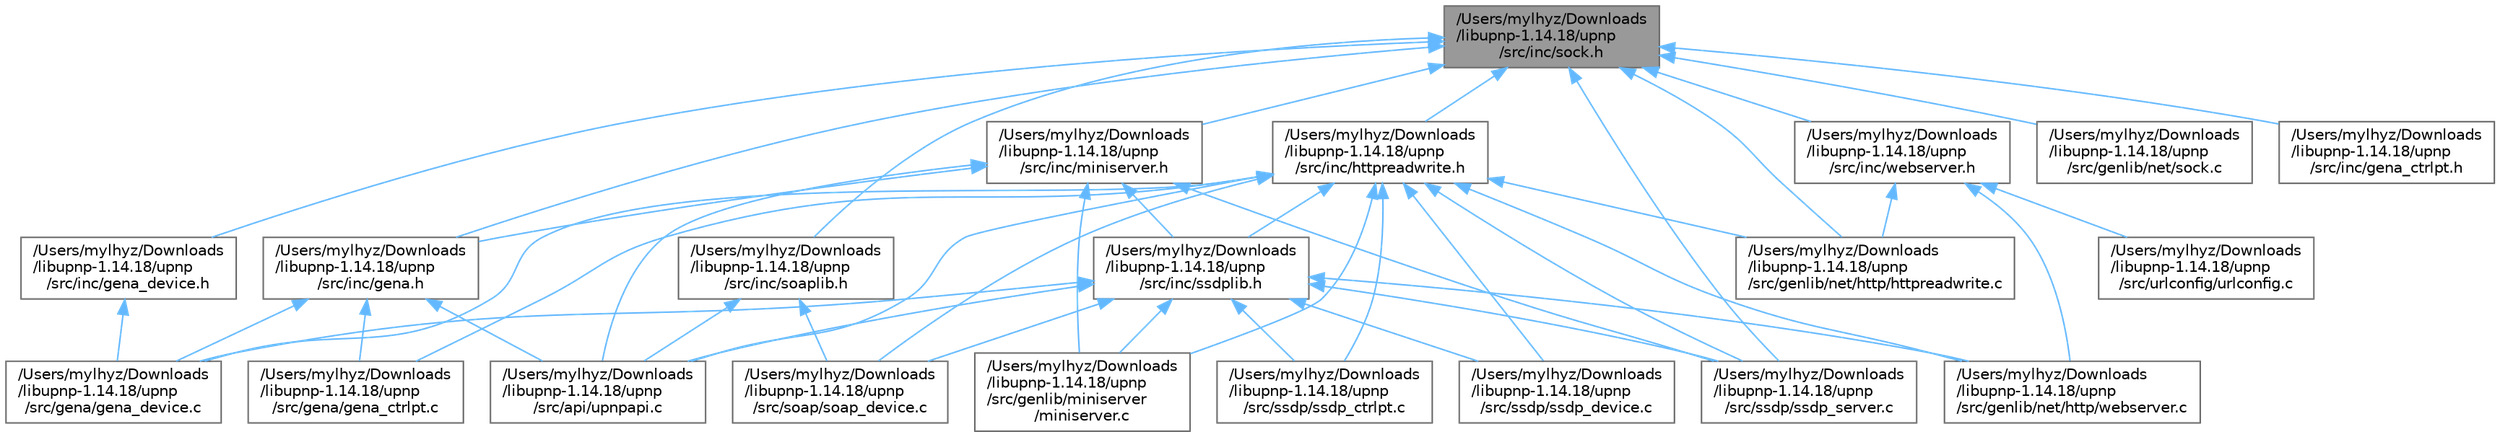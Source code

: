 digraph "/Users/mylhyz/Downloads/libupnp-1.14.18/upnp/src/inc/sock.h"
{
 // LATEX_PDF_SIZE
  bgcolor="transparent";
  edge [fontname=Helvetica,fontsize=10,labelfontname=Helvetica,labelfontsize=10];
  node [fontname=Helvetica,fontsize=10,shape=box,height=0.2,width=0.4];
  Node1 [id="Node000001",label="/Users/mylhyz/Downloads\l/libupnp-1.14.18/upnp\l/src/inc/sock.h",height=0.2,width=0.4,color="gray40", fillcolor="grey60", style="filled", fontcolor="black",tooltip=" "];
  Node1 -> Node2 [id="edge1_Node000001_Node000002",dir="back",color="steelblue1",style="solid",tooltip=" "];
  Node2 [id="Node000002",label="/Users/mylhyz/Downloads\l/libupnp-1.14.18/upnp\l/src/genlib/net/http/httpreadwrite.c",height=0.2,width=0.4,color="grey40", fillcolor="white", style="filled",URL="$httpreadwrite_8c.html",tooltip=" "];
  Node1 -> Node3 [id="edge2_Node000001_Node000003",dir="back",color="steelblue1",style="solid",tooltip=" "];
  Node3 [id="Node000003",label="/Users/mylhyz/Downloads\l/libupnp-1.14.18/upnp\l/src/genlib/net/sock.c",height=0.2,width=0.4,color="grey40", fillcolor="white", style="filled",URL="$sock_8c.html",tooltip="Implements the sockets functionality."];
  Node1 -> Node4 [id="edge3_Node000001_Node000004",dir="back",color="steelblue1",style="solid",tooltip=" "];
  Node4 [id="Node000004",label="/Users/mylhyz/Downloads\l/libupnp-1.14.18/upnp\l/src/inc/gena.h",height=0.2,width=0.4,color="grey40", fillcolor="white", style="filled",URL="$gena_8h.html",tooltip=" "];
  Node4 -> Node5 [id="edge4_Node000004_Node000005",dir="back",color="steelblue1",style="solid",tooltip=" "];
  Node5 [id="Node000005",label="/Users/mylhyz/Downloads\l/libupnp-1.14.18/upnp\l/src/api/upnpapi.c",height=0.2,width=0.4,color="grey40", fillcolor="white", style="filled",URL="$upnpapi_8c.html",tooltip=" "];
  Node4 -> Node6 [id="edge5_Node000004_Node000006",dir="back",color="steelblue1",style="solid",tooltip=" "];
  Node6 [id="Node000006",label="/Users/mylhyz/Downloads\l/libupnp-1.14.18/upnp\l/src/gena/gena_ctrlpt.c",height=0.2,width=0.4,color="grey40", fillcolor="white", style="filled",URL="$gena__ctrlpt_8c.html",tooltip=" "];
  Node4 -> Node7 [id="edge6_Node000004_Node000007",dir="back",color="steelblue1",style="solid",tooltip=" "];
  Node7 [id="Node000007",label="/Users/mylhyz/Downloads\l/libupnp-1.14.18/upnp\l/src/gena/gena_device.c",height=0.2,width=0.4,color="grey40", fillcolor="white", style="filled",URL="$gena__device_8c.html",tooltip=" "];
  Node1 -> Node8 [id="edge7_Node000001_Node000008",dir="back",color="steelblue1",style="solid",tooltip=" "];
  Node8 [id="Node000008",label="/Users/mylhyz/Downloads\l/libupnp-1.14.18/upnp\l/src/inc/gena_ctrlpt.h",height=0.2,width=0.4,color="grey40", fillcolor="white", style="filled",URL="$gena__ctrlpt_8h.html",tooltip=" "];
  Node1 -> Node9 [id="edge8_Node000001_Node000009",dir="back",color="steelblue1",style="solid",tooltip=" "];
  Node9 [id="Node000009",label="/Users/mylhyz/Downloads\l/libupnp-1.14.18/upnp\l/src/inc/gena_device.h",height=0.2,width=0.4,color="grey40", fillcolor="white", style="filled",URL="$gena__device_8h.html",tooltip=" "];
  Node9 -> Node7 [id="edge9_Node000009_Node000007",dir="back",color="steelblue1",style="solid",tooltip=" "];
  Node1 -> Node10 [id="edge10_Node000001_Node000010",dir="back",color="steelblue1",style="solid",tooltip=" "];
  Node10 [id="Node000010",label="/Users/mylhyz/Downloads\l/libupnp-1.14.18/upnp\l/src/inc/httpreadwrite.h",height=0.2,width=0.4,color="grey40", fillcolor="white", style="filled",URL="$httpreadwrite_8h_source.html",tooltip=" "];
  Node10 -> Node5 [id="edge11_Node000010_Node000005",dir="back",color="steelblue1",style="solid",tooltip=" "];
  Node10 -> Node6 [id="edge12_Node000010_Node000006",dir="back",color="steelblue1",style="solid",tooltip=" "];
  Node10 -> Node7 [id="edge13_Node000010_Node000007",dir="back",color="steelblue1",style="solid",tooltip=" "];
  Node10 -> Node11 [id="edge14_Node000010_Node000011",dir="back",color="steelblue1",style="solid",tooltip=" "];
  Node11 [id="Node000011",label="/Users/mylhyz/Downloads\l/libupnp-1.14.18/upnp\l/src/genlib/miniserver\l/miniserver.c",height=0.2,width=0.4,color="grey40", fillcolor="white", style="filled",URL="$miniserver_8c.html",tooltip="Implements the functionality and utility functions used by the Miniserver module."];
  Node10 -> Node2 [id="edge15_Node000010_Node000002",dir="back",color="steelblue1",style="solid",tooltip=" "];
  Node10 -> Node12 [id="edge16_Node000010_Node000012",dir="back",color="steelblue1",style="solid",tooltip=" "];
  Node12 [id="Node000012",label="/Users/mylhyz/Downloads\l/libupnp-1.14.18/upnp\l/src/genlib/net/http/webserver.c",height=0.2,width=0.4,color="grey40", fillcolor="white", style="filled",URL="$webserver_8c.html",tooltip="Defines the Web Server and has functions to carry out operations of the Web Server."];
  Node10 -> Node13 [id="edge17_Node000010_Node000013",dir="back",color="steelblue1",style="solid",tooltip=" "];
  Node13 [id="Node000013",label="/Users/mylhyz/Downloads\l/libupnp-1.14.18/upnp\l/src/inc/ssdplib.h",height=0.2,width=0.4,color="grey40", fillcolor="white", style="filled",URL="$ssdplib_8h.html",tooltip=" "];
  Node13 -> Node5 [id="edge18_Node000013_Node000005",dir="back",color="steelblue1",style="solid",tooltip=" "];
  Node13 -> Node7 [id="edge19_Node000013_Node000007",dir="back",color="steelblue1",style="solid",tooltip=" "];
  Node13 -> Node11 [id="edge20_Node000013_Node000011",dir="back",color="steelblue1",style="solid",tooltip=" "];
  Node13 -> Node12 [id="edge21_Node000013_Node000012",dir="back",color="steelblue1",style="solid",tooltip=" "];
  Node13 -> Node14 [id="edge22_Node000013_Node000014",dir="back",color="steelblue1",style="solid",tooltip=" "];
  Node14 [id="Node000014",label="/Users/mylhyz/Downloads\l/libupnp-1.14.18/upnp\l/src/soap/soap_device.c",height=0.2,width=0.4,color="grey40", fillcolor="white", style="filled",URL="$soap__device_8c.html",tooltip=" "];
  Node13 -> Node15 [id="edge23_Node000013_Node000015",dir="back",color="steelblue1",style="solid",tooltip=" "];
  Node15 [id="Node000015",label="/Users/mylhyz/Downloads\l/libupnp-1.14.18/upnp\l/src/ssdp/ssdp_ctrlpt.c",height=0.2,width=0.4,color="grey40", fillcolor="white", style="filled",URL="$ssdp__ctrlpt_8c.html",tooltip=" "];
  Node13 -> Node16 [id="edge24_Node000013_Node000016",dir="back",color="steelblue1",style="solid",tooltip=" "];
  Node16 [id="Node000016",label="/Users/mylhyz/Downloads\l/libupnp-1.14.18/upnp\l/src/ssdp/ssdp_device.c",height=0.2,width=0.4,color="grey40", fillcolor="white", style="filled",URL="$ssdp__device_8c.html",tooltip=" "];
  Node13 -> Node17 [id="edge25_Node000013_Node000017",dir="back",color="steelblue1",style="solid",tooltip=" "];
  Node17 [id="Node000017",label="/Users/mylhyz/Downloads\l/libupnp-1.14.18/upnp\l/src/ssdp/ssdp_server.c",height=0.2,width=0.4,color="grey40", fillcolor="white", style="filled",URL="$ssdp__server_8c.html",tooltip=" "];
  Node10 -> Node14 [id="edge26_Node000010_Node000014",dir="back",color="steelblue1",style="solid",tooltip=" "];
  Node10 -> Node15 [id="edge27_Node000010_Node000015",dir="back",color="steelblue1",style="solid",tooltip=" "];
  Node10 -> Node16 [id="edge28_Node000010_Node000016",dir="back",color="steelblue1",style="solid",tooltip=" "];
  Node10 -> Node17 [id="edge29_Node000010_Node000017",dir="back",color="steelblue1",style="solid",tooltip=" "];
  Node1 -> Node18 [id="edge30_Node000001_Node000018",dir="back",color="steelblue1",style="solid",tooltip=" "];
  Node18 [id="Node000018",label="/Users/mylhyz/Downloads\l/libupnp-1.14.18/upnp\l/src/inc/miniserver.h",height=0.2,width=0.4,color="grey40", fillcolor="white", style="filled",URL="$miniserver_8h.html",tooltip=" "];
  Node18 -> Node5 [id="edge31_Node000018_Node000005",dir="back",color="steelblue1",style="solid",tooltip=" "];
  Node18 -> Node11 [id="edge32_Node000018_Node000011",dir="back",color="steelblue1",style="solid",tooltip=" "];
  Node18 -> Node4 [id="edge33_Node000018_Node000004",dir="back",color="steelblue1",style="solid",tooltip=" "];
  Node18 -> Node13 [id="edge34_Node000018_Node000013",dir="back",color="steelblue1",style="solid",tooltip=" "];
  Node18 -> Node17 [id="edge35_Node000018_Node000017",dir="back",color="steelblue1",style="solid",tooltip=" "];
  Node1 -> Node19 [id="edge36_Node000001_Node000019",dir="back",color="steelblue1",style="solid",tooltip=" "];
  Node19 [id="Node000019",label="/Users/mylhyz/Downloads\l/libupnp-1.14.18/upnp\l/src/inc/soaplib.h",height=0.2,width=0.4,color="grey40", fillcolor="white", style="filled",URL="$soaplib_8h.html",tooltip=" "];
  Node19 -> Node5 [id="edge37_Node000019_Node000005",dir="back",color="steelblue1",style="solid",tooltip=" "];
  Node19 -> Node14 [id="edge38_Node000019_Node000014",dir="back",color="steelblue1",style="solid",tooltip=" "];
  Node1 -> Node20 [id="edge39_Node000001_Node000020",dir="back",color="steelblue1",style="solid",tooltip=" "];
  Node20 [id="Node000020",label="/Users/mylhyz/Downloads\l/libupnp-1.14.18/upnp\l/src/inc/webserver.h",height=0.2,width=0.4,color="grey40", fillcolor="white", style="filled",URL="$webserver_8h_source.html",tooltip=" "];
  Node20 -> Node2 [id="edge40_Node000020_Node000002",dir="back",color="steelblue1",style="solid",tooltip=" "];
  Node20 -> Node12 [id="edge41_Node000020_Node000012",dir="back",color="steelblue1",style="solid",tooltip=" "];
  Node20 -> Node21 [id="edge42_Node000020_Node000021",dir="back",color="steelblue1",style="solid",tooltip=" "];
  Node21 [id="Node000021",label="/Users/mylhyz/Downloads\l/libupnp-1.14.18/upnp\l/src/urlconfig/urlconfig.c",height=0.2,width=0.4,color="grey40", fillcolor="white", style="filled",URL="$urlconfig_8c.html",tooltip=" "];
  Node1 -> Node17 [id="edge43_Node000001_Node000017",dir="back",color="steelblue1",style="solid",tooltip=" "];
}
